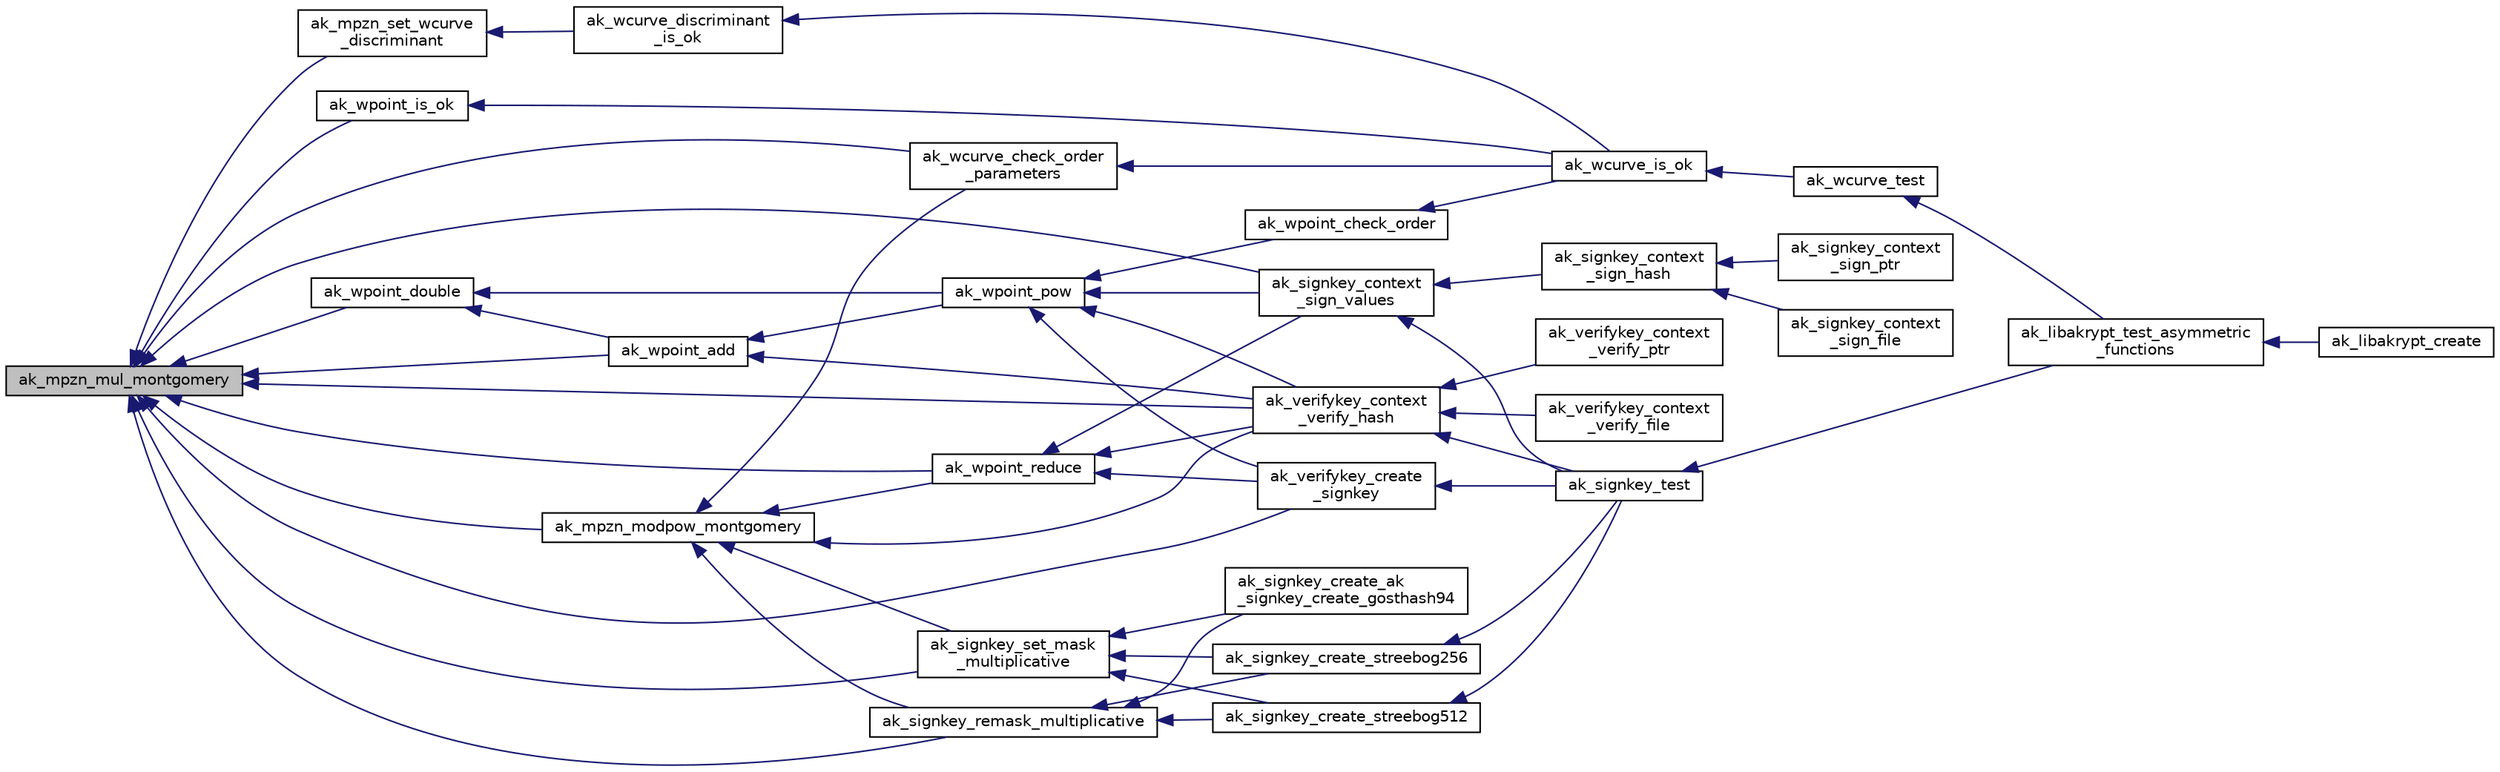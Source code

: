 digraph "ak_mpzn_mul_montgomery"
{
  edge [fontname="Helvetica",fontsize="10",labelfontname="Helvetica",labelfontsize="10"];
  node [fontname="Helvetica",fontsize="10",shape=record];
  rankdir="LR";
  Node1 [label="ak_mpzn_mul_montgomery",height=0.2,width=0.4,color="black", fillcolor="grey75", style="filled", fontcolor="black"];
  Node1 -> Node2 [dir="back",color="midnightblue",fontsize="10",style="solid",fontname="Helvetica"];
  Node2 [label="ak_mpzn_set_wcurve\l_discriminant",height=0.2,width=0.4,color="black", fillcolor="white", style="filled",URL="$ak__curves_8h.html#a53610457de99cc61584fd2685ca4fc1a",tooltip="Вычисление дискриминанта эллиптической кривой, заданной в короткой форме Вейерштрасса. "];
  Node2 -> Node3 [dir="back",color="midnightblue",fontsize="10",style="solid",fontname="Helvetica"];
  Node3 [label="ak_wcurve_discriminant\l_is_ok",height=0.2,width=0.4,color="black", fillcolor="white", style="filled",URL="$ak__curves_8h.html#a7575229f3d90df2cd413eb97289601a5",tooltip="Проверка корректности дискриминанта эллиптической кривой, заданной в форме Вейерштрасса. "];
  Node3 -> Node4 [dir="back",color="midnightblue",fontsize="10",style="solid",fontname="Helvetica"];
  Node4 [label="ak_wcurve_is_ok",height=0.2,width=0.4,color="black", fillcolor="white", style="filled",URL="$ak__curves_8h.html#a13b5a369b394a034e6b586dd28b6d7c3",tooltip="Проверка набора параметров эллиптической кривой, заданной в форме Вейерштрасса. "];
  Node4 -> Node5 [dir="back",color="midnightblue",fontsize="10",style="solid",fontname="Helvetica"];
  Node5 [label="ak_wcurve_test",height=0.2,width=0.4,color="black", fillcolor="white", style="filled",URL="$ak__curves_8h.html#a7367a068f49b25629f4d7ec1f342659a",tooltip="Функция тестирует все определяемые библиотекой параметры эллиптических кривых, заданных в короткой фо..."];
  Node5 -> Node6 [dir="back",color="midnightblue",fontsize="10",style="solid",fontname="Helvetica"];
  Node6 [label="ak_libakrypt_test_asymmetric\l_functions",height=0.2,width=0.4,color="black", fillcolor="white", style="filled",URL="$ak__libakrypt_8c.html#a9a4c991b0095021bdc6078c97e7be8ba",tooltip="Функция проверяет корректность реализации асимметричных криптографических алгоритмов ..."];
  Node6 -> Node7 [dir="back",color="midnightblue",fontsize="10",style="solid",fontname="Helvetica"];
  Node7 [label="ak_libakrypt_create",height=0.2,width=0.4,color="black", fillcolor="white", style="filled",URL="$libakrypt_8h.html#a3f840f1a40839f867ba729aa1c5d67b8",tooltip="Функция инициализации и тестирования криптографических механизмов библиотеки. "];
  Node1 -> Node8 [dir="back",color="midnightblue",fontsize="10",style="solid",fontname="Helvetica"];
  Node8 [label="ak_wcurve_check_order\l_parameters",height=0.2,width=0.4,color="black", fillcolor="white", style="filled",URL="$ak__curves_8h.html#a880ae93e9029635e814582ece8066cde",tooltip="Проверка корректности параметров, необходимых для вычисления по модулю q. "];
  Node8 -> Node4 [dir="back",color="midnightblue",fontsize="10",style="solid",fontname="Helvetica"];
  Node1 -> Node9 [dir="back",color="midnightblue",fontsize="10",style="solid",fontname="Helvetica"];
  Node9 [label="ak_wpoint_is_ok",height=0.2,width=0.4,color="black", fillcolor="white", style="filled",URL="$ak__curves_8h.html#a8f88a29fdc7f453aab16f0145d3cb731",tooltip="Проверка принадлежности точки заданной кривой. "];
  Node9 -> Node4 [dir="back",color="midnightblue",fontsize="10",style="solid",fontname="Helvetica"];
  Node1 -> Node10 [dir="back",color="midnightblue",fontsize="10",style="solid",fontname="Helvetica"];
  Node10 [label="ak_wpoint_double",height=0.2,width=0.4,color="black", fillcolor="white", style="filled",URL="$ak__curves_8h.html#adf6c2ebb983f5f02695d4f59f2c51ae5",tooltip="Удвоение точки эллиптической кривой, заданной в короткой форме Вейерштрасса. "];
  Node10 -> Node11 [dir="back",color="midnightblue",fontsize="10",style="solid",fontname="Helvetica"];
  Node11 [label="ak_wpoint_add",height=0.2,width=0.4,color="black", fillcolor="white", style="filled",URL="$ak__curves_8h.html#a4c716d52b68a1537cd6cf3797c4712f0",tooltip="Прибавление к одной точке эллиптической кривой значения другой точки. "];
  Node11 -> Node12 [dir="back",color="midnightblue",fontsize="10",style="solid",fontname="Helvetica"];
  Node12 [label="ak_wpoint_pow",height=0.2,width=0.4,color="black", fillcolor="white", style="filled",URL="$ak__curves_8h.html#aefc4be925bae43595811cc5f078ce5bf",tooltip="Вычисление кратной точки эллиптической кривой. "];
  Node12 -> Node13 [dir="back",color="midnightblue",fontsize="10",style="solid",fontname="Helvetica"];
  Node13 [label="ak_wpoint_check_order",height=0.2,width=0.4,color="black", fillcolor="white", style="filled",URL="$ak__curves_8h.html#a0f77216f6c3d41af3ae89254cb618183",tooltip="Проверка порядка заданной точки. "];
  Node13 -> Node4 [dir="back",color="midnightblue",fontsize="10",style="solid",fontname="Helvetica"];
  Node12 -> Node14 [dir="back",color="midnightblue",fontsize="10",style="solid",fontname="Helvetica"];
  Node14 [label="ak_signkey_context\l_sign_values",height=0.2,width=0.4,color="black", fillcolor="white", style="filled",URL="$ak__sign_8h.html#a45d1b9221a5f1cab66a78a77f5df5a5f",tooltip="Выработка электронной подписи для фиксированного значения случайного числа и вычисленного заранее зна..."];
  Node14 -> Node15 [dir="back",color="midnightblue",fontsize="10",style="solid",fontname="Helvetica"];
  Node15 [label="ak_signkey_context\l_sign_hash",height=0.2,width=0.4,color="black", fillcolor="white", style="filled",URL="$ak__sign_8h.html#a084d8e8f975fe11706ddd74582961588",tooltip="Выработка электронной подписи для вычисленного заранее значения хеш-функции. "];
  Node15 -> Node16 [dir="back",color="midnightblue",fontsize="10",style="solid",fontname="Helvetica"];
  Node16 [label="ak_signkey_context\l_sign_ptr",height=0.2,width=0.4,color="black", fillcolor="white", style="filled",URL="$ak__sign_8h.html#a6cf3030135b040542dc429e2816972bf",tooltip="Выработка электронной подписи для заданной области памяти. "];
  Node15 -> Node17 [dir="back",color="midnightblue",fontsize="10",style="solid",fontname="Helvetica"];
  Node17 [label="ak_signkey_context\l_sign_file",height=0.2,width=0.4,color="black", fillcolor="white", style="filled",URL="$ak__sign_8h.html#a9f193708b3158911311b858cb4aa37be",tooltip="Выработка электронной подписи для заданного файла. "];
  Node14 -> Node18 [dir="back",color="midnightblue",fontsize="10",style="solid",fontname="Helvetica"];
  Node18 [label="ak_signkey_test",height=0.2,width=0.4,color="black", fillcolor="white", style="filled",URL="$ak__sign_8h.html#aa2df8858fc6d7214483e3c4a9e497c22",tooltip="Выполнение тестовых примеров для алгоритмов выработки и проверки электронной подписи ..."];
  Node18 -> Node6 [dir="back",color="midnightblue",fontsize="10",style="solid",fontname="Helvetica"];
  Node12 -> Node19 [dir="back",color="midnightblue",fontsize="10",style="solid",fontname="Helvetica"];
  Node19 [label="ak_verifykey_create\l_signkey",height=0.2,width=0.4,color="black", fillcolor="white", style="filled",URL="$ak__sign_8h.html#ae71656a77d8b118529e79fa1f1485170",tooltip="Инициализация контекста открытого ключа алгоритма ГОСТ Р 34.10-2012. "];
  Node19 -> Node18 [dir="back",color="midnightblue",fontsize="10",style="solid",fontname="Helvetica"];
  Node12 -> Node20 [dir="back",color="midnightblue",fontsize="10",style="solid",fontname="Helvetica"];
  Node20 [label="ak_verifykey_context\l_verify_hash",height=0.2,width=0.4,color="black", fillcolor="white", style="filled",URL="$ak__sign_8h.html#af5fb0674884be4953846361316b18f5a",tooltip="Проверка электронной подписи для вычисленного заранее значения хеш-функции. "];
  Node20 -> Node21 [dir="back",color="midnightblue",fontsize="10",style="solid",fontname="Helvetica"];
  Node21 [label="ak_verifykey_context\l_verify_ptr",height=0.2,width=0.4,color="black", fillcolor="white", style="filled",URL="$ak__sign_8h.html#a9adacc833d56419319920a04bd0004ec",tooltip="Проверка электронной подписи для заданной области памяти. "];
  Node20 -> Node22 [dir="back",color="midnightblue",fontsize="10",style="solid",fontname="Helvetica"];
  Node22 [label="ak_verifykey_context\l_verify_file",height=0.2,width=0.4,color="black", fillcolor="white", style="filled",URL="$ak__sign_8h.html#a2fddbc6eacb3d6efdd262ebeda8b5d5e",tooltip="Проверка электронной подписи для заданного файла. "];
  Node20 -> Node18 [dir="back",color="midnightblue",fontsize="10",style="solid",fontname="Helvetica"];
  Node11 -> Node20 [dir="back",color="midnightblue",fontsize="10",style="solid",fontname="Helvetica"];
  Node10 -> Node12 [dir="back",color="midnightblue",fontsize="10",style="solid",fontname="Helvetica"];
  Node1 -> Node11 [dir="back",color="midnightblue",fontsize="10",style="solid",fontname="Helvetica"];
  Node1 -> Node23 [dir="back",color="midnightblue",fontsize="10",style="solid",fontname="Helvetica"];
  Node23 [label="ak_wpoint_reduce",height=0.2,width=0.4,color="black", fillcolor="white", style="filled",URL="$ak__curves_8h.html#a0813a0bfc00d4ba0ef7e14888b2000be",tooltip="Приведение проективной точки к аффинному виду. "];
  Node23 -> Node14 [dir="back",color="midnightblue",fontsize="10",style="solid",fontname="Helvetica"];
  Node23 -> Node19 [dir="back",color="midnightblue",fontsize="10",style="solid",fontname="Helvetica"];
  Node23 -> Node20 [dir="back",color="midnightblue",fontsize="10",style="solid",fontname="Helvetica"];
  Node1 -> Node24 [dir="back",color="midnightblue",fontsize="10",style="solid",fontname="Helvetica"];
  Node24 [label="ak_mpzn_modpow_montgomery",height=0.2,width=0.4,color="black", fillcolor="white", style="filled",URL="$ak__mpzn_8h.html#ad391014c334add86e9ebddd134dd7fa1",tooltip="Модульное возведение в степень в представлении Монтгомери. "];
  Node24 -> Node8 [dir="back",color="midnightblue",fontsize="10",style="solid",fontname="Helvetica"];
  Node24 -> Node23 [dir="back",color="midnightblue",fontsize="10",style="solid",fontname="Helvetica"];
  Node24 -> Node25 [dir="back",color="midnightblue",fontsize="10",style="solid",fontname="Helvetica"];
  Node25 [label="ak_signkey_set_mask\l_multiplicative",height=0.2,width=0.4,color="black", fillcolor="white", style="filled",URL="$ak__sign_8c.html#a01e819ce6c6cc69ad45ac760e5d786ca"];
  Node25 -> Node26 [dir="back",color="midnightblue",fontsize="10",style="solid",fontname="Helvetica"];
  Node26 [label="ak_signkey_create_streebog256",height=0.2,width=0.4,color="black", fillcolor="white", style="filled",URL="$ak__sign_8h.html#a0bc2e07b6ca4e86fb80f1ffe76a0847d",tooltip="Инициализация контекста секретного ключа алгоритма ГОСТ Р 34.10-2012. "];
  Node26 -> Node18 [dir="back",color="midnightblue",fontsize="10",style="solid",fontname="Helvetica"];
  Node25 -> Node27 [dir="back",color="midnightblue",fontsize="10",style="solid",fontname="Helvetica"];
  Node27 [label="ak_signkey_create_streebog512",height=0.2,width=0.4,color="black", fillcolor="white", style="filled",URL="$ak__sign_8h.html#a8392beef9b3823ee6e61999cb47eb3fe",tooltip="Инициализация контекста секретного ключа алгоритма ГОСТ Р 34.10-2012. "];
  Node27 -> Node18 [dir="back",color="midnightblue",fontsize="10",style="solid",fontname="Helvetica"];
  Node25 -> Node28 [dir="back",color="midnightblue",fontsize="10",style="solid",fontname="Helvetica"];
  Node28 [label="ak_signkey_create_ak\l_signkey_create_gosthash94",height=0.2,width=0.4,color="black", fillcolor="white", style="filled",URL="$ak__sign_8c.html#ab41c7a5de3fd53204024124911c6bcb3"];
  Node24 -> Node29 [dir="back",color="midnightblue",fontsize="10",style="solid",fontname="Helvetica"];
  Node29 [label="ak_signkey_remask_multiplicative",height=0.2,width=0.4,color="black", fillcolor="white", style="filled",URL="$ak__sign_8c.html#ae7bc40b2ea3f216cdacd2b95376cded1"];
  Node29 -> Node26 [dir="back",color="midnightblue",fontsize="10",style="solid",fontname="Helvetica"];
  Node29 -> Node27 [dir="back",color="midnightblue",fontsize="10",style="solid",fontname="Helvetica"];
  Node29 -> Node28 [dir="back",color="midnightblue",fontsize="10",style="solid",fontname="Helvetica"];
  Node24 -> Node20 [dir="back",color="midnightblue",fontsize="10",style="solid",fontname="Helvetica"];
  Node1 -> Node25 [dir="back",color="midnightblue",fontsize="10",style="solid",fontname="Helvetica"];
  Node1 -> Node29 [dir="back",color="midnightblue",fontsize="10",style="solid",fontname="Helvetica"];
  Node1 -> Node14 [dir="back",color="midnightblue",fontsize="10",style="solid",fontname="Helvetica"];
  Node1 -> Node19 [dir="back",color="midnightblue",fontsize="10",style="solid",fontname="Helvetica"];
  Node1 -> Node20 [dir="back",color="midnightblue",fontsize="10",style="solid",fontname="Helvetica"];
}
